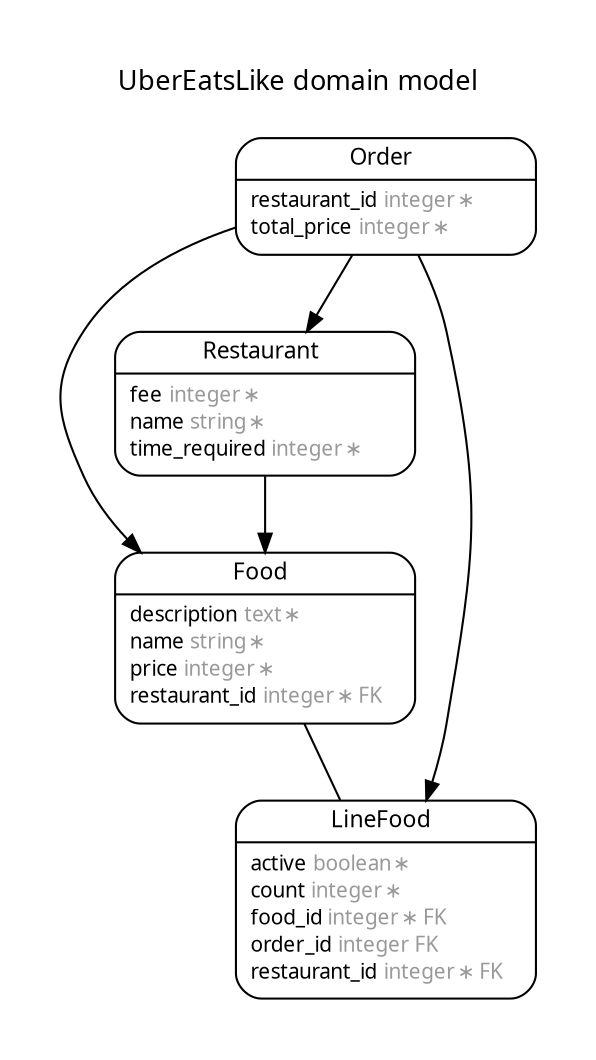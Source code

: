 digraph UberEatsLike {
rankdir = "LR";
ranksep = "0.5";
nodesep = "0.4";
pad = "0.4,0.4";
margin = "0,0";
concentrate = "true";
labelloc = "t";
fontsize = "13";
fontname = "Arial BoldMT";
splines = "spline";
node[ shape  =  "Mrecord" , fontsize  =  "10" , fontname  =  "ArialMT" , margin  =  "0.07,0.05" , penwidth  =  "1.0"];
edge[ fontname  =  "ArialMT" , fontsize  =  "7" , dir  =  "both" , arrowsize  =  "0.9" , penwidth  =  "1.0" , labelangle  =  "32" , labeldistance  =  "1.8"];
rankdir = "TB";
label = "UberEatsLike domain model\n\n";
m_Food [label = <{<table border="0" align="center" cellspacing="0.5" cellpadding="0" width="134">
  <tr><td align="center" valign="bottom" width="130"><font face="Arial BoldMT" point-size="11">Food</font></td></tr>
</table>
|
<table border="0" align="left" cellspacing="2" cellpadding="0" width="134">
  <tr><td align="left" width="130" port="description">description <font face="Arial ItalicMT" color="grey60">text ∗</font></td></tr>
  <tr><td align="left" width="130" port="name">name <font face="Arial ItalicMT" color="grey60">string ∗</font></td></tr>
  <tr><td align="left" width="130" port="price">price <font face="Arial ItalicMT" color="grey60">integer ∗</font></td></tr>
  <tr><td align="left" width="130" port="restaurant_id">restaurant_id <font face="Arial ItalicMT" color="grey60">integer ∗ FK</font></td></tr>
</table>
}>];
m_LineFood [label = <{<table border="0" align="center" cellspacing="0.5" cellpadding="0" width="134">
  <tr><td align="center" valign="bottom" width="130"><font face="Arial BoldMT" point-size="11">LineFood</font></td></tr>
</table>
|
<table border="0" align="left" cellspacing="2" cellpadding="0" width="134">
  <tr><td align="left" width="130" port="active">active <font face="Arial ItalicMT" color="grey60">boolean ∗</font></td></tr>
  <tr><td align="left" width="130" port="count">count <font face="Arial ItalicMT" color="grey60">integer ∗</font></td></tr>
  <tr><td align="left" width="130" port="food_id">food_id <font face="Arial ItalicMT" color="grey60">integer ∗ FK</font></td></tr>
  <tr><td align="left" width="130" port="order_id">order_id <font face="Arial ItalicMT" color="grey60">integer FK</font></td></tr>
  <tr><td align="left" width="130" port="restaurant_id">restaurant_id <font face="Arial ItalicMT" color="grey60">integer ∗ FK</font></td></tr>
</table>
}>];
m_Order [label = <{<table border="0" align="center" cellspacing="0.5" cellpadding="0" width="134">
  <tr><td align="center" valign="bottom" width="130"><font face="Arial BoldMT" point-size="11">Order</font></td></tr>
</table>
|
<table border="0" align="left" cellspacing="2" cellpadding="0" width="134">
  <tr><td align="left" width="130" port="restaurant_id">restaurant_id <font face="Arial ItalicMT" color="grey60">integer ∗</font></td></tr>
  <tr><td align="left" width="130" port="total_price">total_price <font face="Arial ItalicMT" color="grey60">integer ∗</font></td></tr>
</table>
}>];
m_Restaurant [label = <{<table border="0" align="center" cellspacing="0.5" cellpadding="0" width="134">
  <tr><td align="center" valign="bottom" width="130"><font face="Arial BoldMT" point-size="11">Restaurant</font></td></tr>
</table>
|
<table border="0" align="left" cellspacing="2" cellpadding="0" width="134">
  <tr><td align="left" width="130" port="fee">fee <font face="Arial ItalicMT" color="grey60">integer ∗</font></td></tr>
  <tr><td align="left" width="130" port="name">name <font face="Arial ItalicMT" color="grey60">string ∗</font></td></tr>
  <tr><td align="left" width="130" port="time_required">time_required <font face="Arial ItalicMT" color="grey60">integer ∗</font></td></tr>
</table>
}>];
  m_Restaurant -> m_Food [arrowhead = "normal", arrowtail = "none", weight = "2"];
  m_Order -> m_Food [arrowhead = "normal", arrowtail = "none", weight = "1"];
  m_Food -> m_LineFood [arrowhead = "none", arrowtail = "none", weight = "2"];
  m_Order -> m_Restaurant [arrowhead = "normal", arrowtail = "none", weight = "1"];
  m_Order -> m_LineFood [arrowhead = "normal", arrowtail = "none", weight = "2"];
}

